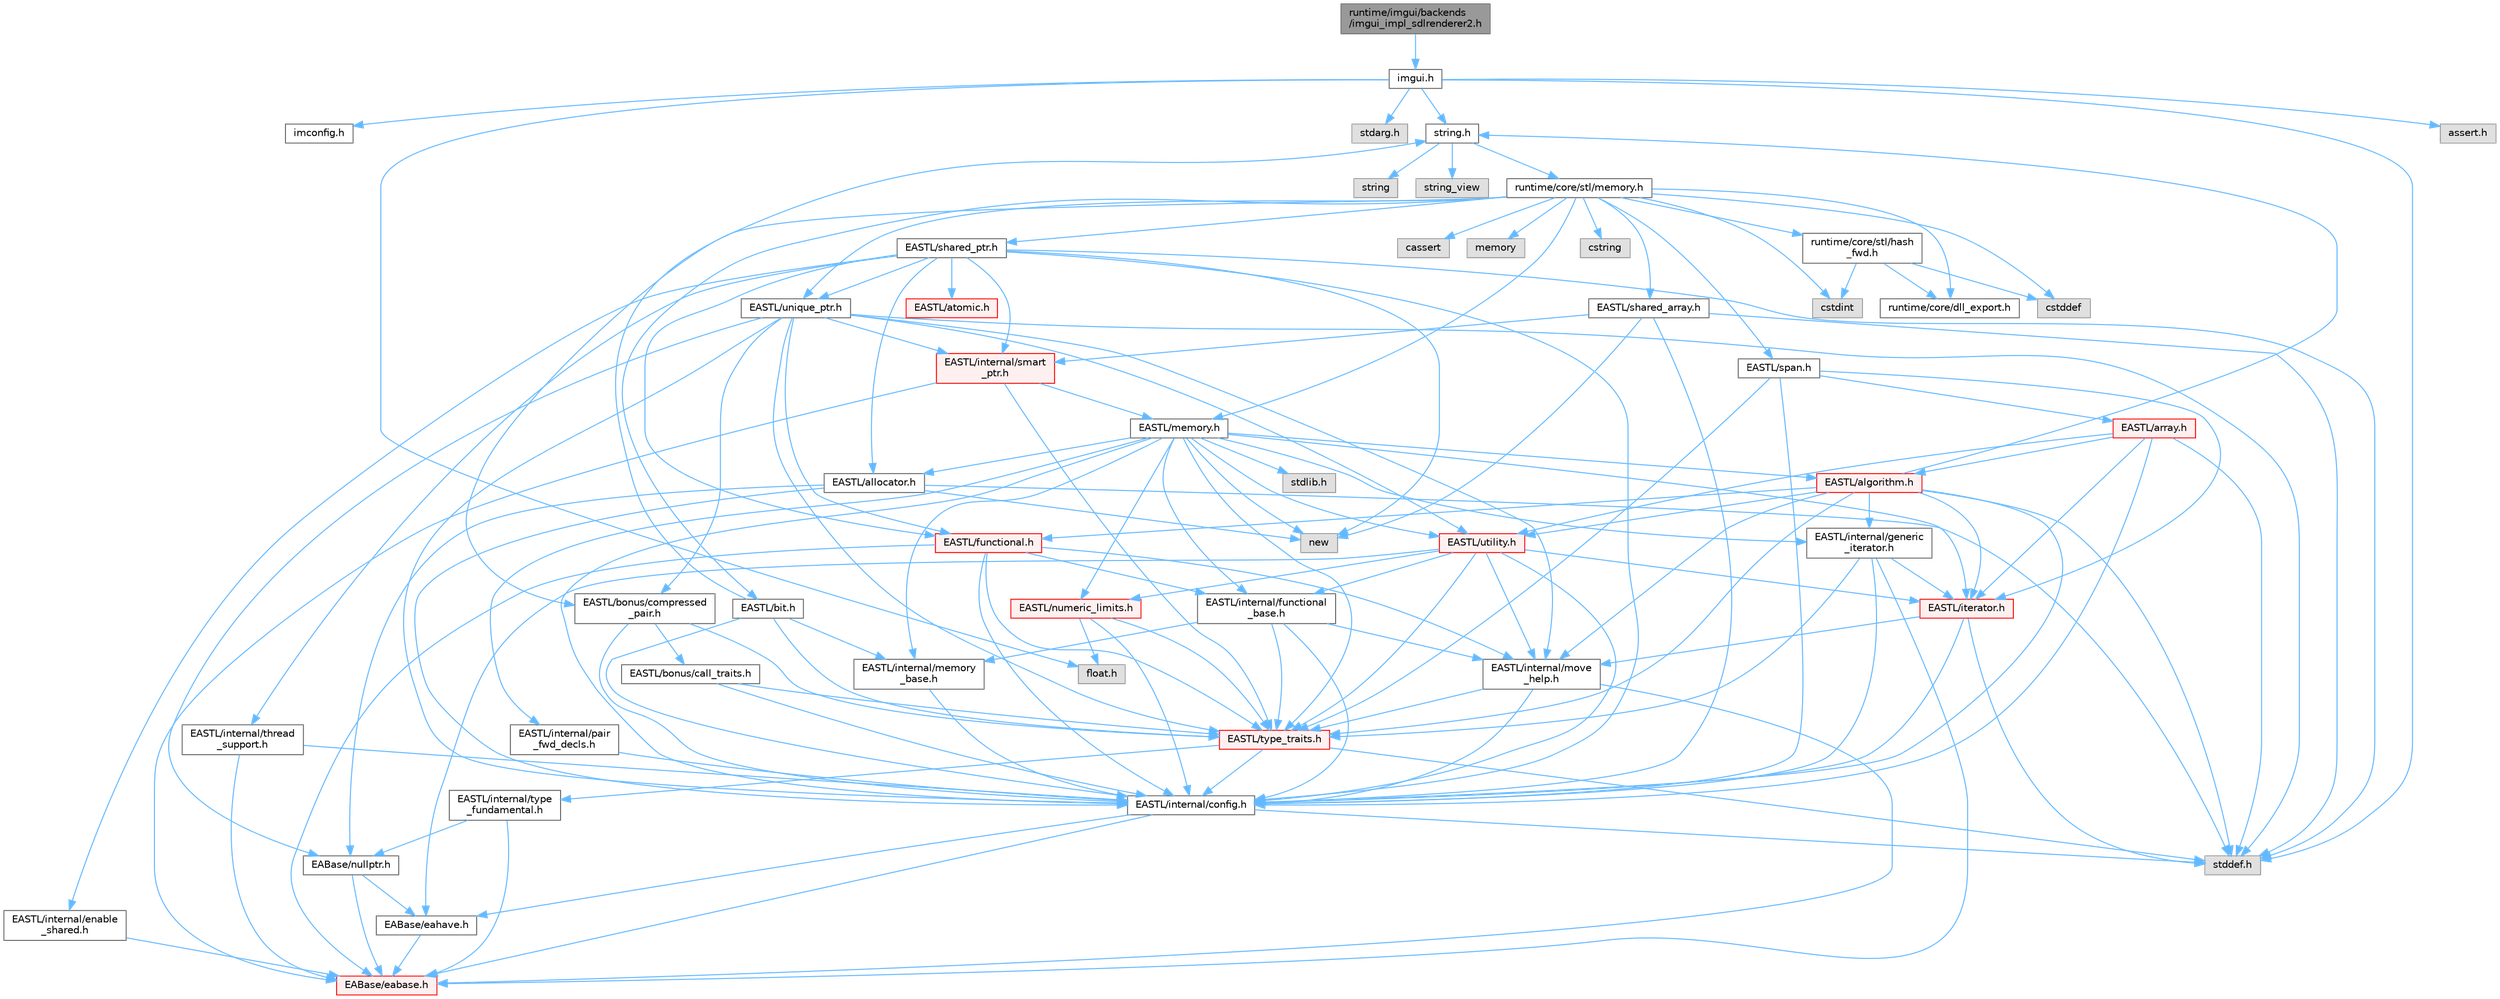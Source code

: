 digraph "runtime/imgui/backends/imgui_impl_sdlrenderer2.h"
{
 // LATEX_PDF_SIZE
  bgcolor="transparent";
  edge [fontname=Helvetica,fontsize=10,labelfontname=Helvetica,labelfontsize=10];
  node [fontname=Helvetica,fontsize=10,shape=box,height=0.2,width=0.4];
  Node1 [id="Node000001",label="runtime/imgui/backends\l/imgui_impl_sdlrenderer2.h",height=0.2,width=0.4,color="gray40", fillcolor="grey60", style="filled", fontcolor="black",tooltip=" "];
  Node1 -> Node2 [id="edge143_Node000001_Node000002",color="steelblue1",style="solid",tooltip=" "];
  Node2 [id="Node000002",label="imgui.h",height=0.2,width=0.4,color="grey40", fillcolor="white", style="filled",URL="$imgui_8h.html",tooltip=" "];
  Node2 -> Node3 [id="edge144_Node000002_Node000003",color="steelblue1",style="solid",tooltip=" "];
  Node3 [id="Node000003",label="imconfig.h",height=0.2,width=0.4,color="grey40", fillcolor="white", style="filled",URL="$imconfig_8h.html",tooltip=" "];
  Node2 -> Node4 [id="edge145_Node000002_Node000004",color="steelblue1",style="solid",tooltip=" "];
  Node4 [id="Node000004",label="float.h",height=0.2,width=0.4,color="grey60", fillcolor="#E0E0E0", style="filled",tooltip=" "];
  Node2 -> Node5 [id="edge146_Node000002_Node000005",color="steelblue1",style="solid",tooltip=" "];
  Node5 [id="Node000005",label="stdarg.h",height=0.2,width=0.4,color="grey60", fillcolor="#E0E0E0", style="filled",tooltip=" "];
  Node2 -> Node6 [id="edge147_Node000002_Node000006",color="steelblue1",style="solid",tooltip=" "];
  Node6 [id="Node000006",label="stddef.h",height=0.2,width=0.4,color="grey60", fillcolor="#E0E0E0", style="filled",tooltip=" "];
  Node2 -> Node7 [id="edge148_Node000002_Node000007",color="steelblue1",style="solid",tooltip=" "];
  Node7 [id="Node000007",label="string.h",height=0.2,width=0.4,color="grey40", fillcolor="white", style="filled",URL="$string_8h.html",tooltip=" "];
  Node7 -> Node8 [id="edge149_Node000007_Node000008",color="steelblue1",style="solid",tooltip=" "];
  Node8 [id="Node000008",label="string",height=0.2,width=0.4,color="grey60", fillcolor="#E0E0E0", style="filled",tooltip=" "];
  Node7 -> Node9 [id="edge150_Node000007_Node000009",color="steelblue1",style="solid",tooltip=" "];
  Node9 [id="Node000009",label="string_view",height=0.2,width=0.4,color="grey60", fillcolor="#E0E0E0", style="filled",tooltip=" "];
  Node7 -> Node10 [id="edge151_Node000007_Node000010",color="steelblue1",style="solid",tooltip=" "];
  Node10 [id="Node000010",label="runtime/core/stl/memory.h",height=0.2,width=0.4,color="grey40", fillcolor="white", style="filled",URL="$core_2stl_2memory_8h.html",tooltip=" "];
  Node10 -> Node11 [id="edge152_Node000010_Node000011",color="steelblue1",style="solid",tooltip=" "];
  Node11 [id="Node000011",label="cstddef",height=0.2,width=0.4,color="grey60", fillcolor="#E0E0E0", style="filled",tooltip=" "];
  Node10 -> Node12 [id="edge153_Node000010_Node000012",color="steelblue1",style="solid",tooltip=" "];
  Node12 [id="Node000012",label="cstdint",height=0.2,width=0.4,color="grey60", fillcolor="#E0E0E0", style="filled",tooltip=" "];
  Node10 -> Node13 [id="edge154_Node000010_Node000013",color="steelblue1",style="solid",tooltip=" "];
  Node13 [id="Node000013",label="cassert",height=0.2,width=0.4,color="grey60", fillcolor="#E0E0E0", style="filled",tooltip=" "];
  Node10 -> Node14 [id="edge155_Node000010_Node000014",color="steelblue1",style="solid",tooltip=" "];
  Node14 [id="Node000014",label="memory",height=0.2,width=0.4,color="grey60", fillcolor="#E0E0E0", style="filled",tooltip=" "];
  Node10 -> Node15 [id="edge156_Node000010_Node000015",color="steelblue1",style="solid",tooltip=" "];
  Node15 [id="Node000015",label="cstring",height=0.2,width=0.4,color="grey60", fillcolor="#E0E0E0", style="filled",tooltip=" "];
  Node10 -> Node16 [id="edge157_Node000010_Node000016",color="steelblue1",style="solid",tooltip=" "];
  Node16 [id="Node000016",label="EASTL/bit.h",height=0.2,width=0.4,color="grey40", fillcolor="white", style="filled",URL="$bit_8h.html",tooltip=" "];
  Node16 -> Node17 [id="edge158_Node000016_Node000017",color="steelblue1",style="solid",tooltip=" "];
  Node17 [id="Node000017",label="EASTL/internal/config.h",height=0.2,width=0.4,color="grey40", fillcolor="white", style="filled",URL="$config_8h.html",tooltip=" "];
  Node17 -> Node18 [id="edge159_Node000017_Node000018",color="steelblue1",style="solid",tooltip=" "];
  Node18 [id="Node000018",label="EABase/eabase.h",height=0.2,width=0.4,color="red", fillcolor="#FFF0F0", style="filled",URL="$eabase_8h.html",tooltip=" "];
  Node17 -> Node24 [id="edge160_Node000017_Node000024",color="steelblue1",style="solid",tooltip=" "];
  Node24 [id="Node000024",label="EABase/eahave.h",height=0.2,width=0.4,color="grey40", fillcolor="white", style="filled",URL="$eahave_8h.html",tooltip=" "];
  Node24 -> Node18 [id="edge161_Node000024_Node000018",color="steelblue1",style="solid",tooltip=" "];
  Node17 -> Node6 [id="edge162_Node000017_Node000006",color="steelblue1",style="solid",tooltip=" "];
  Node16 -> Node25 [id="edge163_Node000016_Node000025",color="steelblue1",style="solid",tooltip=" "];
  Node25 [id="Node000025",label="EASTL/internal/memory\l_base.h",height=0.2,width=0.4,color="grey40", fillcolor="white", style="filled",URL="$memory__base_8h.html",tooltip=" "];
  Node25 -> Node17 [id="edge164_Node000025_Node000017",color="steelblue1",style="solid",tooltip=" "];
  Node16 -> Node26 [id="edge165_Node000016_Node000026",color="steelblue1",style="solid",tooltip=" "];
  Node26 [id="Node000026",label="EASTL/type_traits.h",height=0.2,width=0.4,color="red", fillcolor="#FFF0F0", style="filled",URL="$_e_a_s_t_l_2include_2_e_a_s_t_l_2type__traits_8h.html",tooltip=" "];
  Node26 -> Node17 [id="edge166_Node000026_Node000017",color="steelblue1",style="solid",tooltip=" "];
  Node26 -> Node6 [id="edge167_Node000026_Node000006",color="steelblue1",style="solid",tooltip=" "];
  Node26 -> Node27 [id="edge168_Node000026_Node000027",color="steelblue1",style="solid",tooltip=" "];
  Node27 [id="Node000027",label="EASTL/internal/type\l_fundamental.h",height=0.2,width=0.4,color="grey40", fillcolor="white", style="filled",URL="$type__fundamental_8h.html",tooltip=" "];
  Node27 -> Node18 [id="edge169_Node000027_Node000018",color="steelblue1",style="solid",tooltip=" "];
  Node27 -> Node28 [id="edge170_Node000027_Node000028",color="steelblue1",style="solid",tooltip=" "];
  Node28 [id="Node000028",label="EABase/nullptr.h",height=0.2,width=0.4,color="grey40", fillcolor="white", style="filled",URL="$nullptr_8h.html",tooltip=" "];
  Node28 -> Node18 [id="edge171_Node000028_Node000018",color="steelblue1",style="solid",tooltip=" "];
  Node28 -> Node24 [id="edge172_Node000028_Node000024",color="steelblue1",style="solid",tooltip=" "];
  Node16 -> Node7 [id="edge173_Node000016_Node000007",color="steelblue1",style="solid",tooltip=" "];
  Node10 -> Node36 [id="edge174_Node000010_Node000036",color="steelblue1",style="solid",tooltip=" "];
  Node36 [id="Node000036",label="EASTL/memory.h",height=0.2,width=0.4,color="grey40", fillcolor="white", style="filled",URL="$_e_a_s_t_l_2include_2_e_a_s_t_l_2memory_8h.html",tooltip=" "];
  Node36 -> Node17 [id="edge175_Node000036_Node000017",color="steelblue1",style="solid",tooltip=" "];
  Node36 -> Node25 [id="edge176_Node000036_Node000025",color="steelblue1",style="solid",tooltip=" "];
  Node36 -> Node37 [id="edge177_Node000036_Node000037",color="steelblue1",style="solid",tooltip=" "];
  Node37 [id="Node000037",label="EASTL/internal/generic\l_iterator.h",height=0.2,width=0.4,color="grey40", fillcolor="white", style="filled",URL="$generic__iterator_8h.html",tooltip=" "];
  Node37 -> Node18 [id="edge178_Node000037_Node000018",color="steelblue1",style="solid",tooltip=" "];
  Node37 -> Node17 [id="edge179_Node000037_Node000017",color="steelblue1",style="solid",tooltip=" "];
  Node37 -> Node38 [id="edge180_Node000037_Node000038",color="steelblue1",style="solid",tooltip=" "];
  Node38 [id="Node000038",label="EASTL/iterator.h",height=0.2,width=0.4,color="red", fillcolor="#FFF0F0", style="filled",URL="$_e_a_s_t_l_2include_2_e_a_s_t_l_2iterator_8h.html",tooltip=" "];
  Node38 -> Node17 [id="edge181_Node000038_Node000017",color="steelblue1",style="solid",tooltip=" "];
  Node38 -> Node39 [id="edge182_Node000038_Node000039",color="steelblue1",style="solid",tooltip=" "];
  Node39 [id="Node000039",label="EASTL/internal/move\l_help.h",height=0.2,width=0.4,color="grey40", fillcolor="white", style="filled",URL="$move__help_8h.html",tooltip=" "];
  Node39 -> Node18 [id="edge183_Node000039_Node000018",color="steelblue1",style="solid",tooltip=" "];
  Node39 -> Node17 [id="edge184_Node000039_Node000017",color="steelblue1",style="solid",tooltip=" "];
  Node39 -> Node26 [id="edge185_Node000039_Node000026",color="steelblue1",style="solid",tooltip=" "];
  Node38 -> Node6 [id="edge186_Node000038_Node000006",color="steelblue1",style="solid",tooltip=" "];
  Node37 -> Node26 [id="edge187_Node000037_Node000026",color="steelblue1",style="solid",tooltip=" "];
  Node36 -> Node41 [id="edge188_Node000036_Node000041",color="steelblue1",style="solid",tooltip=" "];
  Node41 [id="Node000041",label="EASTL/internal/pair\l_fwd_decls.h",height=0.2,width=0.4,color="grey40", fillcolor="white", style="filled",URL="$pair__fwd__decls_8h.html",tooltip=" "];
  Node41 -> Node17 [id="edge189_Node000041_Node000017",color="steelblue1",style="solid",tooltip=" "];
  Node36 -> Node42 [id="edge190_Node000036_Node000042",color="steelblue1",style="solid",tooltip=" "];
  Node42 [id="Node000042",label="EASTL/internal/functional\l_base.h",height=0.2,width=0.4,color="grey40", fillcolor="white", style="filled",URL="$functional__base_8h.html",tooltip=" "];
  Node42 -> Node17 [id="edge191_Node000042_Node000017",color="steelblue1",style="solid",tooltip=" "];
  Node42 -> Node25 [id="edge192_Node000042_Node000025",color="steelblue1",style="solid",tooltip=" "];
  Node42 -> Node39 [id="edge193_Node000042_Node000039",color="steelblue1",style="solid",tooltip=" "];
  Node42 -> Node26 [id="edge194_Node000042_Node000026",color="steelblue1",style="solid",tooltip=" "];
  Node36 -> Node43 [id="edge195_Node000036_Node000043",color="steelblue1",style="solid",tooltip=" "];
  Node43 [id="Node000043",label="EASTL/algorithm.h",height=0.2,width=0.4,color="red", fillcolor="#FFF0F0", style="filled",URL="$_e_a_s_t_l_2include_2_e_a_s_t_l_2algorithm_8h.html",tooltip=" "];
  Node43 -> Node17 [id="edge196_Node000043_Node000017",color="steelblue1",style="solid",tooltip=" "];
  Node43 -> Node26 [id="edge197_Node000043_Node000026",color="steelblue1",style="solid",tooltip=" "];
  Node43 -> Node39 [id="edge198_Node000043_Node000039",color="steelblue1",style="solid",tooltip=" "];
  Node43 -> Node38 [id="edge199_Node000043_Node000038",color="steelblue1",style="solid",tooltip=" "];
  Node43 -> Node46 [id="edge200_Node000043_Node000046",color="steelblue1",style="solid",tooltip=" "];
  Node46 [id="Node000046",label="EASTL/functional.h",height=0.2,width=0.4,color="red", fillcolor="#FFF0F0", style="filled",URL="$_e_a_s_t_l_2include_2_e_a_s_t_l_2functional_8h.html",tooltip=" "];
  Node46 -> Node18 [id="edge201_Node000046_Node000018",color="steelblue1",style="solid",tooltip=" "];
  Node46 -> Node17 [id="edge202_Node000046_Node000017",color="steelblue1",style="solid",tooltip=" "];
  Node46 -> Node39 [id="edge203_Node000046_Node000039",color="steelblue1",style="solid",tooltip=" "];
  Node46 -> Node26 [id="edge204_Node000046_Node000026",color="steelblue1",style="solid",tooltip=" "];
  Node46 -> Node42 [id="edge205_Node000046_Node000042",color="steelblue1",style="solid",tooltip=" "];
  Node43 -> Node53 [id="edge206_Node000043_Node000053",color="steelblue1",style="solid",tooltip=" "];
  Node53 [id="Node000053",label="EASTL/utility.h",height=0.2,width=0.4,color="red", fillcolor="#FFF0F0", style="filled",URL="$_e_a_s_t_l_2include_2_e_a_s_t_l_2utility_8h.html",tooltip=" "];
  Node53 -> Node17 [id="edge207_Node000053_Node000017",color="steelblue1",style="solid",tooltip=" "];
  Node53 -> Node26 [id="edge208_Node000053_Node000026",color="steelblue1",style="solid",tooltip=" "];
  Node53 -> Node38 [id="edge209_Node000053_Node000038",color="steelblue1",style="solid",tooltip=" "];
  Node53 -> Node54 [id="edge210_Node000053_Node000054",color="steelblue1",style="solid",tooltip=" "];
  Node54 [id="Node000054",label="EASTL/numeric_limits.h",height=0.2,width=0.4,color="red", fillcolor="#FFF0F0", style="filled",URL="$numeric__limits_8h.html",tooltip=" "];
  Node54 -> Node17 [id="edge211_Node000054_Node000017",color="steelblue1",style="solid",tooltip=" "];
  Node54 -> Node26 [id="edge212_Node000054_Node000026",color="steelblue1",style="solid",tooltip=" "];
  Node54 -> Node4 [id="edge213_Node000054_Node000004",color="steelblue1",style="solid",tooltip=" "];
  Node53 -> Node42 [id="edge214_Node000053_Node000042",color="steelblue1",style="solid",tooltip=" "];
  Node53 -> Node39 [id="edge215_Node000053_Node000039",color="steelblue1",style="solid",tooltip=" "];
  Node53 -> Node24 [id="edge216_Node000053_Node000024",color="steelblue1",style="solid",tooltip=" "];
  Node43 -> Node37 [id="edge217_Node000043_Node000037",color="steelblue1",style="solid",tooltip=" "];
  Node43 -> Node6 [id="edge218_Node000043_Node000006",color="steelblue1",style="solid",tooltip=" "];
  Node43 -> Node7 [id="edge219_Node000043_Node000007",color="steelblue1",style="solid",tooltip=" "];
  Node36 -> Node26 [id="edge220_Node000036_Node000026",color="steelblue1",style="solid",tooltip=" "];
  Node36 -> Node50 [id="edge221_Node000036_Node000050",color="steelblue1",style="solid",tooltip=" "];
  Node50 [id="Node000050",label="EASTL/allocator.h",height=0.2,width=0.4,color="grey40", fillcolor="white", style="filled",URL="$allocator_8h.html",tooltip=" "];
  Node50 -> Node17 [id="edge222_Node000050_Node000017",color="steelblue1",style="solid",tooltip=" "];
  Node50 -> Node28 [id="edge223_Node000050_Node000028",color="steelblue1",style="solid",tooltip=" "];
  Node50 -> Node6 [id="edge224_Node000050_Node000006",color="steelblue1",style="solid",tooltip=" "];
  Node50 -> Node51 [id="edge225_Node000050_Node000051",color="steelblue1",style="solid",tooltip=" "];
  Node51 [id="Node000051",label="new",height=0.2,width=0.4,color="grey60", fillcolor="#E0E0E0", style="filled",tooltip=" "];
  Node36 -> Node38 [id="edge226_Node000036_Node000038",color="steelblue1",style="solid",tooltip=" "];
  Node36 -> Node53 [id="edge227_Node000036_Node000053",color="steelblue1",style="solid",tooltip=" "];
  Node36 -> Node54 [id="edge228_Node000036_Node000054",color="steelblue1",style="solid",tooltip=" "];
  Node36 -> Node62 [id="edge229_Node000036_Node000062",color="steelblue1",style="solid",tooltip=" "];
  Node62 [id="Node000062",label="stdlib.h",height=0.2,width=0.4,color="grey60", fillcolor="#E0E0E0", style="filled",tooltip=" "];
  Node36 -> Node51 [id="edge230_Node000036_Node000051",color="steelblue1",style="solid",tooltip=" "];
  Node10 -> Node63 [id="edge231_Node000010_Node000063",color="steelblue1",style="solid",tooltip=" "];
  Node63 [id="Node000063",label="EASTL/shared_array.h",height=0.2,width=0.4,color="grey40", fillcolor="white", style="filled",URL="$shared__array_8h.html",tooltip=" "];
  Node63 -> Node17 [id="edge232_Node000063_Node000017",color="steelblue1",style="solid",tooltip=" "];
  Node63 -> Node64 [id="edge233_Node000063_Node000064",color="steelblue1",style="solid",tooltip=" "];
  Node64 [id="Node000064",label="EASTL/internal/smart\l_ptr.h",height=0.2,width=0.4,color="red", fillcolor="#FFF0F0", style="filled",URL="$smart__ptr_8h.html",tooltip=" "];
  Node64 -> Node18 [id="edge234_Node000064_Node000018",color="steelblue1",style="solid",tooltip=" "];
  Node64 -> Node36 [id="edge235_Node000064_Node000036",color="steelblue1",style="solid",tooltip=" "];
  Node64 -> Node26 [id="edge236_Node000064_Node000026",color="steelblue1",style="solid",tooltip=" "];
  Node63 -> Node51 [id="edge237_Node000063_Node000051",color="steelblue1",style="solid",tooltip=" "];
  Node63 -> Node6 [id="edge238_Node000063_Node000006",color="steelblue1",style="solid",tooltip=" "];
  Node10 -> Node66 [id="edge239_Node000010_Node000066",color="steelblue1",style="solid",tooltip=" "];
  Node66 [id="Node000066",label="EASTL/unique_ptr.h",height=0.2,width=0.4,color="grey40", fillcolor="white", style="filled",URL="$unique__ptr_8h.html",tooltip=" "];
  Node66 -> Node28 [id="edge240_Node000066_Node000028",color="steelblue1",style="solid",tooltip=" "];
  Node66 -> Node67 [id="edge241_Node000066_Node000067",color="steelblue1",style="solid",tooltip=" "];
  Node67 [id="Node000067",label="EASTL/bonus/compressed\l_pair.h",height=0.2,width=0.4,color="grey40", fillcolor="white", style="filled",URL="$compressed__pair_8h.html",tooltip=" "];
  Node67 -> Node17 [id="edge242_Node000067_Node000017",color="steelblue1",style="solid",tooltip=" "];
  Node67 -> Node26 [id="edge243_Node000067_Node000026",color="steelblue1",style="solid",tooltip=" "];
  Node67 -> Node68 [id="edge244_Node000067_Node000068",color="steelblue1",style="solid",tooltip=" "];
  Node68 [id="Node000068",label="EASTL/bonus/call_traits.h",height=0.2,width=0.4,color="grey40", fillcolor="white", style="filled",URL="$call__traits_8h.html",tooltip=" "];
  Node68 -> Node17 [id="edge245_Node000068_Node000017",color="steelblue1",style="solid",tooltip=" "];
  Node68 -> Node26 [id="edge246_Node000068_Node000026",color="steelblue1",style="solid",tooltip=" "];
  Node66 -> Node46 [id="edge247_Node000066_Node000046",color="steelblue1",style="solid",tooltip=" "];
  Node66 -> Node17 [id="edge248_Node000066_Node000017",color="steelblue1",style="solid",tooltip=" "];
  Node66 -> Node39 [id="edge249_Node000066_Node000039",color="steelblue1",style="solid",tooltip=" "];
  Node66 -> Node64 [id="edge250_Node000066_Node000064",color="steelblue1",style="solid",tooltip=" "];
  Node66 -> Node26 [id="edge251_Node000066_Node000026",color="steelblue1",style="solid",tooltip=" "];
  Node66 -> Node53 [id="edge252_Node000066_Node000053",color="steelblue1",style="solid",tooltip=" "];
  Node66 -> Node6 [id="edge253_Node000066_Node000006",color="steelblue1",style="solid",tooltip=" "];
  Node10 -> Node69 [id="edge254_Node000010_Node000069",color="steelblue1",style="solid",tooltip=" "];
  Node69 [id="Node000069",label="EASTL/shared_ptr.h",height=0.2,width=0.4,color="grey40", fillcolor="white", style="filled",URL="$shared__ptr_8h.html",tooltip=" "];
  Node69 -> Node17 [id="edge255_Node000069_Node000017",color="steelblue1",style="solid",tooltip=" "];
  Node69 -> Node64 [id="edge256_Node000069_Node000064",color="steelblue1",style="solid",tooltip=" "];
  Node69 -> Node70 [id="edge257_Node000069_Node000070",color="steelblue1",style="solid",tooltip=" "];
  Node70 [id="Node000070",label="EASTL/internal/thread\l_support.h",height=0.2,width=0.4,color="grey40", fillcolor="white", style="filled",URL="$thread__support_8h.html",tooltip=" "];
  Node70 -> Node18 [id="edge258_Node000070_Node000018",color="steelblue1",style="solid",tooltip=" "];
  Node70 -> Node17 [id="edge259_Node000070_Node000017",color="steelblue1",style="solid",tooltip=" "];
  Node69 -> Node66 [id="edge260_Node000069_Node000066",color="steelblue1",style="solid",tooltip=" "];
  Node69 -> Node46 [id="edge261_Node000069_Node000046",color="steelblue1",style="solid",tooltip=" "];
  Node69 -> Node50 [id="edge262_Node000069_Node000050",color="steelblue1",style="solid",tooltip=" "];
  Node69 -> Node71 [id="edge263_Node000069_Node000071",color="steelblue1",style="solid",tooltip=" "];
  Node71 [id="Node000071",label="EASTL/atomic.h",height=0.2,width=0.4,color="red", fillcolor="#FFF0F0", style="filled",URL="$_e_a_s_t_l_2include_2_e_a_s_t_l_2atomic_8h.html",tooltip=" "];
  Node69 -> Node51 [id="edge264_Node000069_Node000051",color="steelblue1",style="solid",tooltip=" "];
  Node69 -> Node6 [id="edge265_Node000069_Node000006",color="steelblue1",style="solid",tooltip=" "];
  Node69 -> Node148 [id="edge266_Node000069_Node000148",color="steelblue1",style="solid",tooltip=" "];
  Node148 [id="Node000148",label="EASTL/internal/enable\l_shared.h",height=0.2,width=0.4,color="grey40", fillcolor="white", style="filled",URL="$enable__shared_8h.html",tooltip=" "];
  Node148 -> Node18 [id="edge267_Node000148_Node000018",color="steelblue1",style="solid",tooltip=" "];
  Node10 -> Node149 [id="edge268_Node000010_Node000149",color="steelblue1",style="solid",tooltip=" "];
  Node149 [id="Node000149",label="EASTL/span.h",height=0.2,width=0.4,color="grey40", fillcolor="white", style="filled",URL="$span_8h.html",tooltip=" "];
  Node149 -> Node17 [id="edge269_Node000149_Node000017",color="steelblue1",style="solid",tooltip=" "];
  Node149 -> Node26 [id="edge270_Node000149_Node000026",color="steelblue1",style="solid",tooltip=" "];
  Node149 -> Node38 [id="edge271_Node000149_Node000038",color="steelblue1",style="solid",tooltip=" "];
  Node149 -> Node150 [id="edge272_Node000149_Node000150",color="steelblue1",style="solid",tooltip=" "];
  Node150 [id="Node000150",label="EASTL/array.h",height=0.2,width=0.4,color="red", fillcolor="#FFF0F0", style="filled",URL="$array_8h.html",tooltip=" "];
  Node150 -> Node17 [id="edge273_Node000150_Node000017",color="steelblue1",style="solid",tooltip=" "];
  Node150 -> Node38 [id="edge274_Node000150_Node000038",color="steelblue1",style="solid",tooltip=" "];
  Node150 -> Node43 [id="edge275_Node000150_Node000043",color="steelblue1",style="solid",tooltip=" "];
  Node150 -> Node53 [id="edge276_Node000150_Node000053",color="steelblue1",style="solid",tooltip=" "];
  Node150 -> Node6 [id="edge277_Node000150_Node000006",color="steelblue1",style="solid",tooltip=" "];
  Node10 -> Node67 [id="edge278_Node000010_Node000067",color="steelblue1",style="solid",tooltip=" "];
  Node10 -> Node152 [id="edge279_Node000010_Node000152",color="steelblue1",style="solid",tooltip=" "];
  Node152 [id="Node000152",label="runtime/core/dll_export.h",height=0.2,width=0.4,color="grey40", fillcolor="white", style="filled",URL="$dll__export_8h.html",tooltip=" "];
  Node10 -> Node153 [id="edge280_Node000010_Node000153",color="steelblue1",style="solid",tooltip=" "];
  Node153 [id="Node000153",label="runtime/core/stl/hash\l_fwd.h",height=0.2,width=0.4,color="grey40", fillcolor="white", style="filled",URL="$hash__fwd_8h.html",tooltip=" "];
  Node153 -> Node11 [id="edge281_Node000153_Node000011",color="steelblue1",style="solid",tooltip=" "];
  Node153 -> Node12 [id="edge282_Node000153_Node000012",color="steelblue1",style="solid",tooltip=" "];
  Node153 -> Node152 [id="edge283_Node000153_Node000152",color="steelblue1",style="solid",tooltip=" "];
  Node2 -> Node154 [id="edge284_Node000002_Node000154",color="steelblue1",style="solid",tooltip=" "];
  Node154 [id="Node000154",label="assert.h",height=0.2,width=0.4,color="grey60", fillcolor="#E0E0E0", style="filled",tooltip=" "];
}

